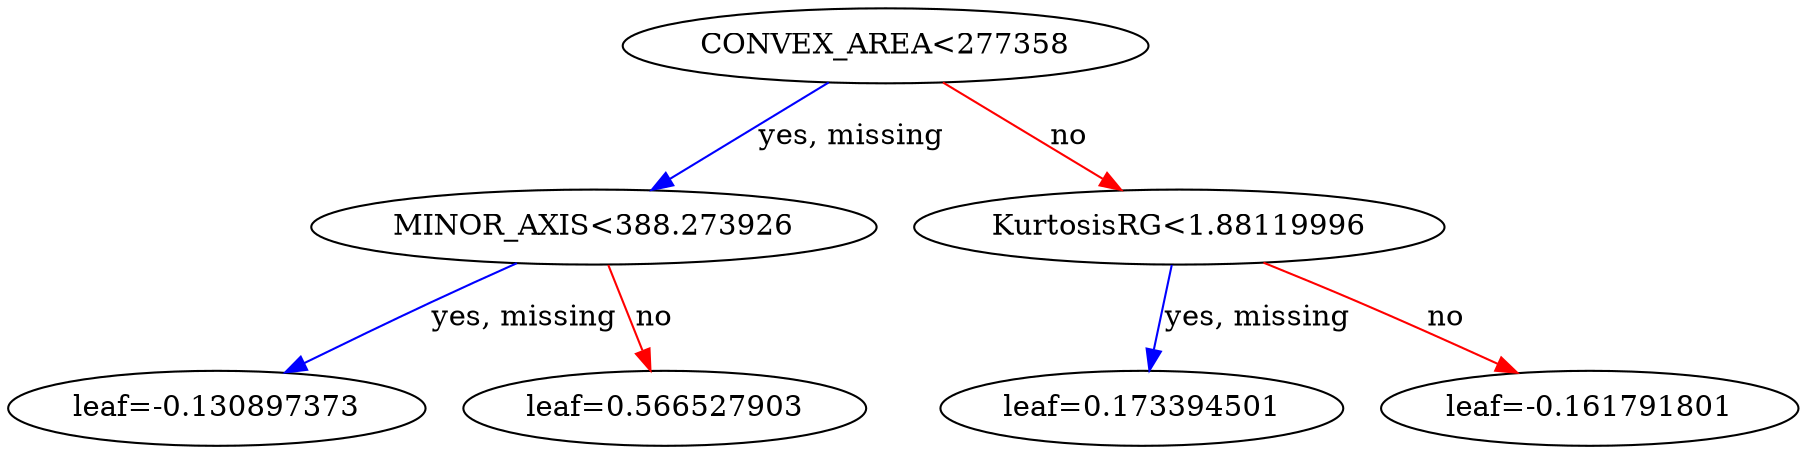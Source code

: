 digraph {
    graph [ rankdir=TB ]

    0 [ label="CONVEX_AREA<277358" ]
    0 -> 1 [label="yes, missing" color="#0000FF"]
    0 -> 2 [label="no" color="#FF0000"]

    1 [ label="MINOR_AXIS<388.273926" ]
    1 -> 3 [label="yes, missing" color="#0000FF"]
    1 -> 4 [label="no" color="#FF0000"]

    3 [ label="leaf=-0.130897373" ]

    4 [ label="leaf=0.566527903" ]

    2 [ label="KurtosisRG<1.88119996" ]
    2 -> 5 [label="yes, missing" color="#0000FF"]
    2 -> 6 [label="no" color="#FF0000"]

    5 [ label="leaf=0.173394501" ]

    6 [ label="leaf=-0.161791801" ]
}
